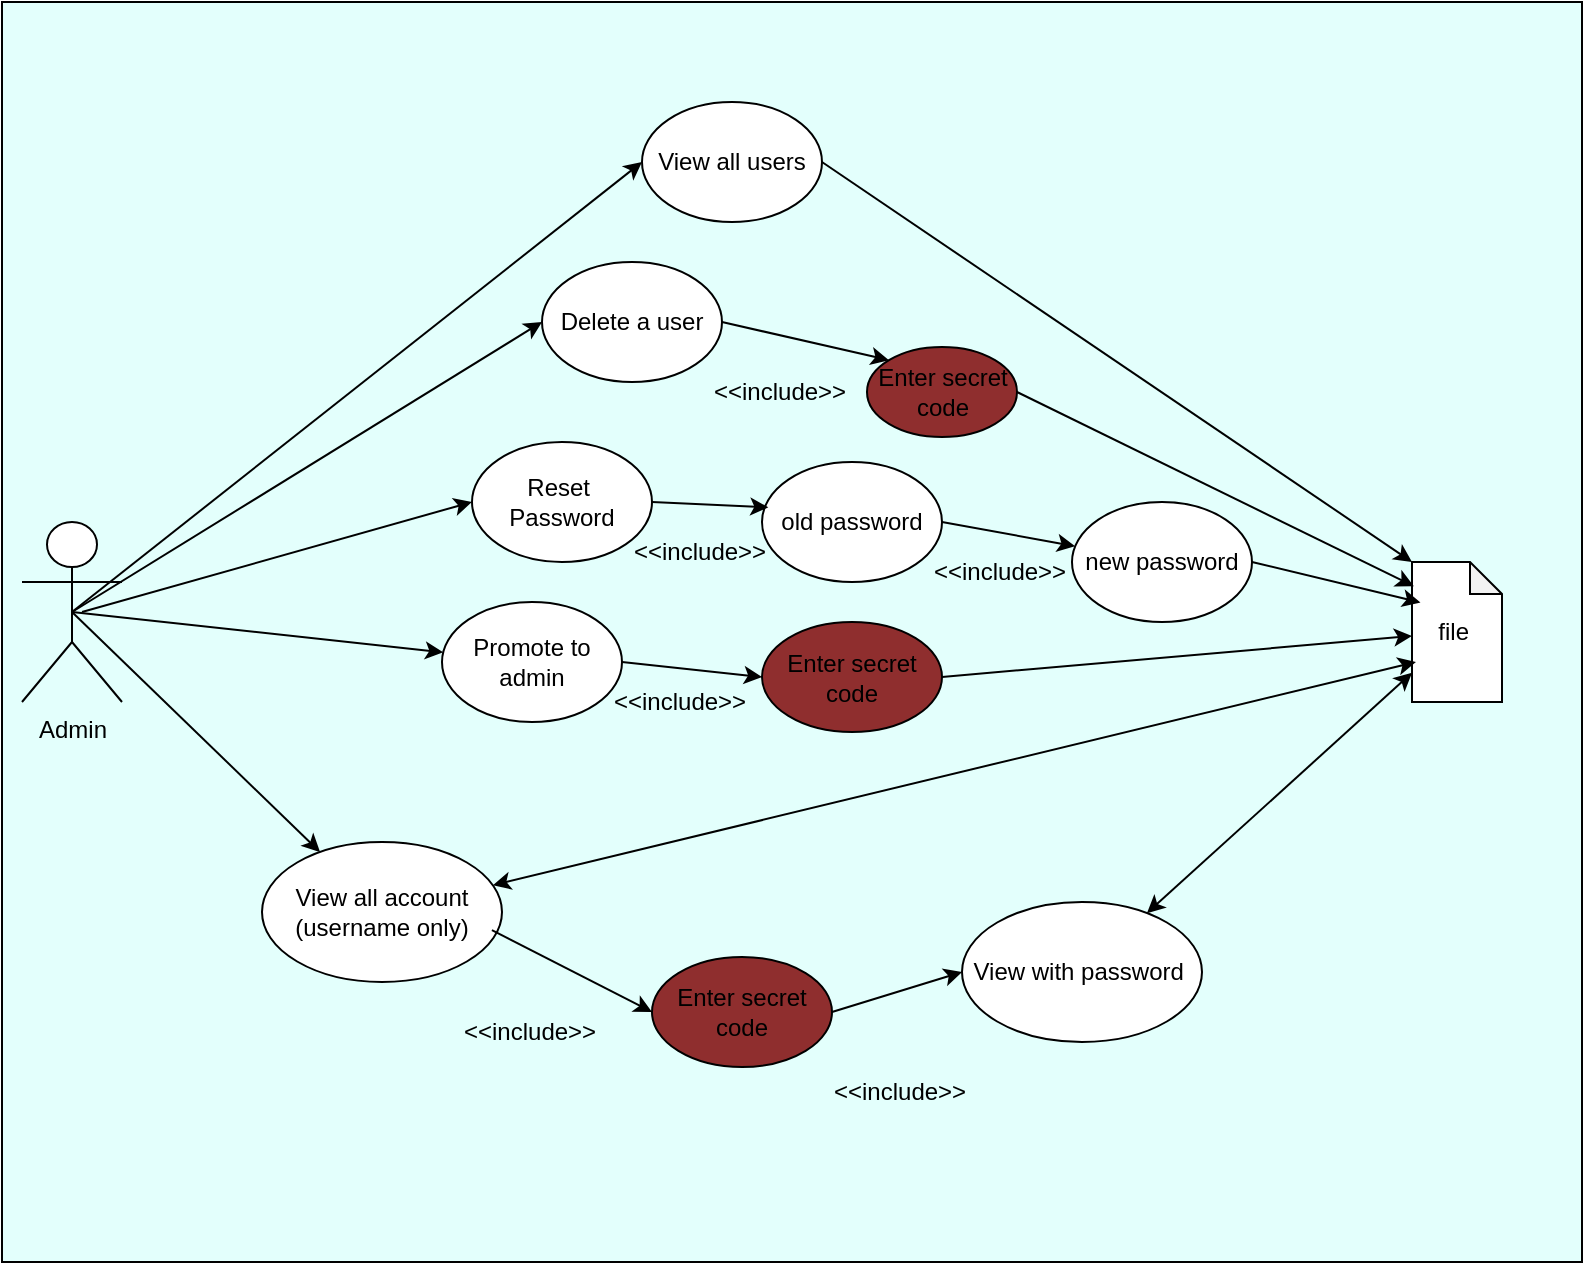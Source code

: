 <mxfile>
    <diagram id="eklriESDkTsmNWLhfSH6" name="Page-1">
        <mxGraphModel dx="1034" dy="898" grid="1" gridSize="10" guides="1" tooltips="1" connect="1" arrows="1" fold="1" page="1" pageScale="1" pageWidth="850" pageHeight="1100" math="0" shadow="0">
            <root>
                <mxCell id="0"/>
                <mxCell id="1" parent="0"/>
                <mxCell id="31" value="" style="rounded=0;whiteSpace=wrap;html=1;fillColor=#E3FFFC;" parent="1" vertex="1">
                    <mxGeometry x="100" y="220" width="790" height="630" as="geometry"/>
                </mxCell>
                <mxCell id="9" style="edgeStyle=none;html=1;exitX=0.5;exitY=0.5;exitDx=0;exitDy=0;exitPerimeter=0;entryX=0;entryY=0.5;entryDx=0;entryDy=0;" parent="1" source="2" target="8" edge="1">
                    <mxGeometry relative="1" as="geometry"/>
                </mxCell>
                <mxCell id="18" style="edgeStyle=none;html=1;entryX=0;entryY=0.5;entryDx=0;entryDy=0;" parent="1" target="17" edge="1">
                    <mxGeometry relative="1" as="geometry">
                        <mxPoint x="140" y="525" as="sourcePoint"/>
                    </mxGeometry>
                </mxCell>
                <mxCell id="29" style="edgeStyle=none;html=1;exitX=0.5;exitY=0.5;exitDx=0;exitDy=0;exitPerimeter=0;" parent="1" source="2" target="27" edge="1">
                    <mxGeometry relative="1" as="geometry"/>
                </mxCell>
                <mxCell id="2" value="Admin&lt;div&gt;&lt;br&gt;&lt;/div&gt;" style="shape=umlActor;verticalLabelPosition=bottom;verticalAlign=top;html=1;outlineConnect=0;" parent="1" vertex="1">
                    <mxGeometry x="110" y="480" width="50" height="90" as="geometry"/>
                </mxCell>
                <mxCell id="4" value="" style="endArrow=classic;html=1;exitX=0.5;exitY=0.5;exitDx=0;exitDy=0;exitPerimeter=0;entryX=0;entryY=0.5;entryDx=0;entryDy=0;" parent="1" source="2" target="5" edge="1">
                    <mxGeometry width="50" height="50" relative="1" as="geometry">
                        <mxPoint x="310" y="530" as="sourcePoint"/>
                        <mxPoint x="330" y="400" as="targetPoint"/>
                    </mxGeometry>
                </mxCell>
                <mxCell id="5" value="View all users" style="ellipse;whiteSpace=wrap;html=1;" parent="1" vertex="1">
                    <mxGeometry x="420" y="270" width="90" height="60" as="geometry"/>
                </mxCell>
                <mxCell id="6" value="file&amp;nbsp;" style="shape=note;whiteSpace=wrap;html=1;backgroundOutline=1;darkOpacity=0.05;size=16;" parent="1" vertex="1">
                    <mxGeometry x="805" y="500" width="45" height="70" as="geometry"/>
                </mxCell>
                <mxCell id="7" style="edgeStyle=none;html=1;exitX=1;exitY=0.5;exitDx=0;exitDy=0;entryX=0;entryY=0;entryDx=0;entryDy=0;entryPerimeter=0;" parent="1" source="5" target="6" edge="1">
                    <mxGeometry relative="1" as="geometry"/>
                </mxCell>
                <mxCell id="14" style="edgeStyle=none;html=1;exitX=1;exitY=0.5;exitDx=0;exitDy=0;entryX=0;entryY=0;entryDx=0;entryDy=0;" parent="1" source="8" target="13" edge="1">
                    <mxGeometry relative="1" as="geometry"/>
                </mxCell>
                <mxCell id="8" value="Delete a user" style="ellipse;whiteSpace=wrap;html=1;" parent="1" vertex="1">
                    <mxGeometry x="370" y="350" width="90" height="60" as="geometry"/>
                </mxCell>
                <mxCell id="13" value="Enter secret code" style="ellipse;whiteSpace=wrap;html=1;fillColor=#8F2E2E;" parent="1" vertex="1">
                    <mxGeometry x="532.5" y="392.5" width="75" height="45" as="geometry"/>
                </mxCell>
                <mxCell id="15" style="edgeStyle=none;html=1;exitX=1;exitY=0.5;exitDx=0;exitDy=0;entryX=0.021;entryY=0.173;entryDx=0;entryDy=0;entryPerimeter=0;" parent="1" source="13" target="6" edge="1">
                    <mxGeometry relative="1" as="geometry"/>
                </mxCell>
                <mxCell id="16" value="&amp;lt;&amp;lt;include&amp;gt;&amp;gt;" style="text;strokeColor=none;fillColor=none;align=left;verticalAlign=middle;spacingLeft=4;spacingRight=4;overflow=hidden;points=[[0,0.5],[1,0.5]];portConstraint=eastwest;rotatable=0;whiteSpace=wrap;html=1;" parent="1" vertex="1">
                    <mxGeometry x="450" y="400" width="80" height="30" as="geometry"/>
                </mxCell>
                <mxCell id="17" value="Reset&amp;nbsp;&lt;div&gt;Password&lt;/div&gt;" style="ellipse;whiteSpace=wrap;html=1;" parent="1" vertex="1">
                    <mxGeometry x="335" y="440" width="90" height="60" as="geometry"/>
                </mxCell>
                <mxCell id="22" style="edgeStyle=none;html=1;exitX=1;exitY=0.5;exitDx=0;exitDy=0;" parent="1" source="19" target="21" edge="1">
                    <mxGeometry relative="1" as="geometry"/>
                </mxCell>
                <mxCell id="19" value="old password" style="ellipse;whiteSpace=wrap;html=1;" parent="1" vertex="1">
                    <mxGeometry x="480" y="450" width="90" height="60" as="geometry"/>
                </mxCell>
                <mxCell id="20" style="edgeStyle=none;html=1;exitX=1;exitY=0.5;exitDx=0;exitDy=0;entryX=0.035;entryY=0.378;entryDx=0;entryDy=0;entryPerimeter=0;" parent="1" source="17" target="19" edge="1">
                    <mxGeometry relative="1" as="geometry"/>
                </mxCell>
                <mxCell id="21" value="new password" style="ellipse;whiteSpace=wrap;html=1;" parent="1" vertex="1">
                    <mxGeometry x="635" y="470" width="90" height="60" as="geometry"/>
                </mxCell>
                <mxCell id="23" style="edgeStyle=none;html=1;exitX=1;exitY=0.5;exitDx=0;exitDy=0;entryX=0.094;entryY=0.289;entryDx=0;entryDy=0;entryPerimeter=0;" parent="1" source="21" target="6" edge="1">
                    <mxGeometry relative="1" as="geometry"/>
                </mxCell>
                <mxCell id="24" value="&amp;lt;&amp;lt;include&amp;gt;&amp;gt;" style="text;strokeColor=none;fillColor=none;align=left;verticalAlign=middle;spacingLeft=4;spacingRight=4;overflow=hidden;points=[[0,0.5],[1,0.5]];portConstraint=eastwest;rotatable=0;whiteSpace=wrap;html=1;" parent="1" vertex="1">
                    <mxGeometry x="410" y="480" width="80" height="30" as="geometry"/>
                </mxCell>
                <mxCell id="25" value="&amp;lt;&amp;lt;include&amp;gt;&amp;gt;" style="text;strokeColor=none;fillColor=none;align=left;verticalAlign=middle;spacingLeft=4;spacingRight=4;overflow=hidden;points=[[0,0.5],[1,0.5]];portConstraint=eastwest;rotatable=0;whiteSpace=wrap;html=1;" parent="1" vertex="1">
                    <mxGeometry x="560" y="490" width="80" height="30" as="geometry"/>
                </mxCell>
                <mxCell id="27" value="View all account&lt;div&gt;(username only)&lt;/div&gt;" style="ellipse;whiteSpace=wrap;html=1;" parent="1" vertex="1">
                    <mxGeometry x="230" y="640" width="120" height="70" as="geometry"/>
                </mxCell>
                <mxCell id="32" value="View with password&amp;nbsp;" style="ellipse;whiteSpace=wrap;html=1;" vertex="1" parent="1">
                    <mxGeometry x="580" y="670" width="120" height="70" as="geometry"/>
                </mxCell>
                <mxCell id="33" style="edgeStyle=none;html=1;exitX=0.958;exitY=0.629;exitDx=0;exitDy=0;exitPerimeter=0;entryX=0;entryY=0.5;entryDx=0;entryDy=0;" edge="1" parent="1" source="27" target="34">
                    <mxGeometry relative="1" as="geometry">
                        <mxPoint x="423.5" y="690" as="sourcePoint"/>
                        <mxPoint x="480" y="640" as="targetPoint"/>
                    </mxGeometry>
                </mxCell>
                <mxCell id="34" value="Enter secret code" style="ellipse;whiteSpace=wrap;html=1;fillColor=#8F2E2E;" vertex="1" parent="1">
                    <mxGeometry x="425" y="697.5" width="90" height="55" as="geometry"/>
                </mxCell>
                <mxCell id="35" style="edgeStyle=none;html=1;exitX=1;exitY=0.5;exitDx=0;exitDy=0;entryX=0;entryY=0.5;entryDx=0;entryDy=0;" edge="1" parent="1" source="34" target="32">
                    <mxGeometry relative="1" as="geometry">
                        <mxPoint x="405" y="614" as="sourcePoint"/>
                        <mxPoint x="470" y="668" as="targetPoint"/>
                    </mxGeometry>
                </mxCell>
                <mxCell id="36" value="&amp;lt;&amp;lt;include&amp;gt;&amp;gt;" style="text;strokeColor=none;fillColor=none;align=left;verticalAlign=middle;spacingLeft=4;spacingRight=4;overflow=hidden;points=[[0,0.5],[1,0.5]];portConstraint=eastwest;rotatable=0;whiteSpace=wrap;html=1;" vertex="1" parent="1">
                    <mxGeometry x="325" y="720" width="80" height="30" as="geometry"/>
                </mxCell>
                <mxCell id="37" value="&amp;lt;&amp;lt;include&amp;gt;&amp;gt;" style="text;strokeColor=none;fillColor=none;align=left;verticalAlign=middle;spacingLeft=4;spacingRight=4;overflow=hidden;points=[[0,0.5],[1,0.5]];portConstraint=eastwest;rotatable=0;whiteSpace=wrap;html=1;" vertex="1" parent="1">
                    <mxGeometry x="510" y="750" width="80" height="30" as="geometry"/>
                </mxCell>
                <mxCell id="40" value="" style="endArrow=classic;startArrow=classic;html=1;" edge="1" parent="1" source="32" target="6">
                    <mxGeometry width="50" height="50" relative="1" as="geometry">
                        <mxPoint x="390" y="680" as="sourcePoint"/>
                        <mxPoint x="440" y="630" as="targetPoint"/>
                    </mxGeometry>
                </mxCell>
                <mxCell id="41" value="" style="endArrow=classic;startArrow=classic;html=1;entryX=0.044;entryY=0.714;entryDx=0;entryDy=0;entryPerimeter=0;" edge="1" parent="1" source="27" target="6">
                    <mxGeometry width="50" height="50" relative="1" as="geometry">
                        <mxPoint x="723" y="646" as="sourcePoint"/>
                        <mxPoint x="806" y="560" as="targetPoint"/>
                    </mxGeometry>
                </mxCell>
                <mxCell id="42" value="Promote to admin" style="ellipse;whiteSpace=wrap;html=1;" vertex="1" parent="1">
                    <mxGeometry x="320" y="520" width="90" height="60" as="geometry"/>
                </mxCell>
                <mxCell id="43" style="edgeStyle=none;html=1;exitX=0.5;exitY=0.5;exitDx=0;exitDy=0;exitPerimeter=0;" edge="1" parent="1" source="2" target="42">
                    <mxGeometry relative="1" as="geometry">
                        <mxPoint x="170" y="520" as="sourcePoint"/>
                        <mxPoint x="345" y="480" as="targetPoint"/>
                    </mxGeometry>
                </mxCell>
                <mxCell id="44" value="Enter secret code" style="ellipse;whiteSpace=wrap;html=1;fillColor=#8F2E2E;" vertex="1" parent="1">
                    <mxGeometry x="480" y="530" width="90" height="55" as="geometry"/>
                </mxCell>
                <mxCell id="45" style="edgeStyle=none;html=1;exitX=1;exitY=0.5;exitDx=0;exitDy=0;entryX=0;entryY=0.5;entryDx=0;entryDy=0;" edge="1" parent="1" source="42" target="44">
                    <mxGeometry relative="1" as="geometry">
                        <mxPoint x="145" y="535" as="sourcePoint"/>
                        <mxPoint x="331" y="555" as="targetPoint"/>
                    </mxGeometry>
                </mxCell>
                <mxCell id="46" style="edgeStyle=none;html=1;exitX=1;exitY=0.5;exitDx=0;exitDy=0;" edge="1" parent="1" source="44" target="6">
                    <mxGeometry relative="1" as="geometry">
                        <mxPoint x="420" y="560" as="sourcePoint"/>
                        <mxPoint x="490" y="568" as="targetPoint"/>
                    </mxGeometry>
                </mxCell>
                <mxCell id="47" value="&amp;lt;&amp;lt;include&amp;gt;&amp;gt;" style="text;strokeColor=none;fillColor=none;align=left;verticalAlign=middle;spacingLeft=4;spacingRight=4;overflow=hidden;points=[[0,0.5],[1,0.5]];portConstraint=eastwest;rotatable=0;whiteSpace=wrap;html=1;" vertex="1" parent="1">
                    <mxGeometry x="400" y="555" width="80" height="30" as="geometry"/>
                </mxCell>
            </root>
        </mxGraphModel>
    </diagram>
</mxfile>